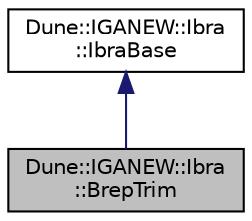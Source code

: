 digraph "Dune::IGANEW::Ibra::BrepTrim"
{
 // LATEX_PDF_SIZE
  edge [fontname="Helvetica",fontsize="10",labelfontname="Helvetica",labelfontsize="10"];
  node [fontname="Helvetica",fontsize="10",shape=record];
  Node1 [label="Dune::IGANEW::Ibra\l::BrepTrim",height=0.2,width=0.4,color="black", fillcolor="grey75", style="filled", fontcolor="black",tooltip=" "];
  Node2 -> Node1 [dir="back",color="midnightblue",fontsize="10",style="solid",fontname="Helvetica"];
  Node2 [label="Dune::IGANEW::Ibra\l::IbraBase",height=0.2,width=0.4,color="black", fillcolor="white", style="filled",URL="$d7/d88/a01255.html",tooltip=" "];
}
